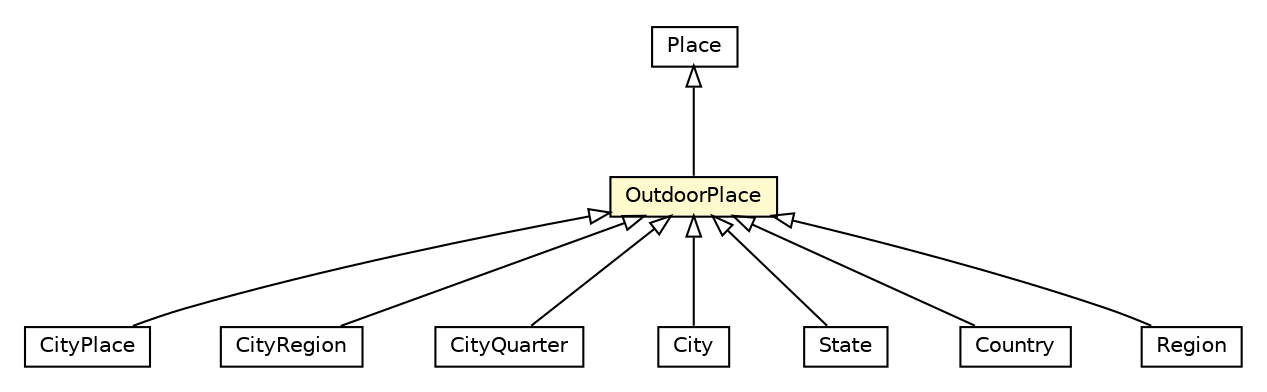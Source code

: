 #!/usr/local/bin/dot
#
# Class diagram 
# Generated by UMLGraph version R5_6-24-gf6e263 (http://www.umlgraph.org/)
#

digraph G {
	edge [fontname="Helvetica",fontsize=10,labelfontname="Helvetica",labelfontsize=10];
	node [fontname="Helvetica",fontsize=10,shape=plaintext];
	nodesep=0.25;
	ranksep=0.5;
	// org.universAAL.ontology.location.Place
	c260906 [label=<<table title="org.universAAL.ontology.location.Place" border="0" cellborder="1" cellspacing="0" cellpadding="2" port="p" href="../Place.html">
		<tr><td><table border="0" cellspacing="0" cellpadding="1">
<tr><td align="center" balign="center"> Place </td></tr>
		</table></td></tr>
		</table>>, URL="../Place.html", fontname="Helvetica", fontcolor="black", fontsize=10.0];
	// org.universAAL.ontology.location.outdoor.CityPlace
	c260922 [label=<<table title="org.universAAL.ontology.location.outdoor.CityPlace" border="0" cellborder="1" cellspacing="0" cellpadding="2" port="p" href="./CityPlace.html">
		<tr><td><table border="0" cellspacing="0" cellpadding="1">
<tr><td align="center" balign="center"> CityPlace </td></tr>
		</table></td></tr>
		</table>>, URL="./CityPlace.html", fontname="Helvetica", fontcolor="black", fontsize=10.0];
	// org.universAAL.ontology.location.outdoor.CityRegion
	c260923 [label=<<table title="org.universAAL.ontology.location.outdoor.CityRegion" border="0" cellborder="1" cellspacing="0" cellpadding="2" port="p" href="./CityRegion.html">
		<tr><td><table border="0" cellspacing="0" cellpadding="1">
<tr><td align="center" balign="center"> CityRegion </td></tr>
		</table></td></tr>
		</table>>, URL="./CityRegion.html", fontname="Helvetica", fontcolor="black", fontsize=10.0];
	// org.universAAL.ontology.location.outdoor.CityQuarter
	c260924 [label=<<table title="org.universAAL.ontology.location.outdoor.CityQuarter" border="0" cellborder="1" cellspacing="0" cellpadding="2" port="p" href="./CityQuarter.html">
		<tr><td><table border="0" cellspacing="0" cellpadding="1">
<tr><td align="center" balign="center"> CityQuarter </td></tr>
		</table></td></tr>
		</table>>, URL="./CityQuarter.html", fontname="Helvetica", fontcolor="black", fontsize=10.0];
	// org.universAAL.ontology.location.outdoor.City
	c260925 [label=<<table title="org.universAAL.ontology.location.outdoor.City" border="0" cellborder="1" cellspacing="0" cellpadding="2" port="p" href="./City.html">
		<tr><td><table border="0" cellspacing="0" cellpadding="1">
<tr><td align="center" balign="center"> City </td></tr>
		</table></td></tr>
		</table>>, URL="./City.html", fontname="Helvetica", fontcolor="black", fontsize=10.0];
	// org.universAAL.ontology.location.outdoor.State
	c260926 [label=<<table title="org.universAAL.ontology.location.outdoor.State" border="0" cellborder="1" cellspacing="0" cellpadding="2" port="p" href="./State.html">
		<tr><td><table border="0" cellspacing="0" cellpadding="1">
<tr><td align="center" balign="center"> State </td></tr>
		</table></td></tr>
		</table>>, URL="./State.html", fontname="Helvetica", fontcolor="black", fontsize=10.0];
	// org.universAAL.ontology.location.outdoor.Country
	c260927 [label=<<table title="org.universAAL.ontology.location.outdoor.Country" border="0" cellborder="1" cellspacing="0" cellpadding="2" port="p" href="./Country.html">
		<tr><td><table border="0" cellspacing="0" cellpadding="1">
<tr><td align="center" balign="center"> Country </td></tr>
		</table></td></tr>
		</table>>, URL="./Country.html", fontname="Helvetica", fontcolor="black", fontsize=10.0];
	// org.universAAL.ontology.location.outdoor.OutdoorPlace
	c260928 [label=<<table title="org.universAAL.ontology.location.outdoor.OutdoorPlace" border="0" cellborder="1" cellspacing="0" cellpadding="2" port="p" bgcolor="lemonChiffon" href="./OutdoorPlace.html">
		<tr><td><table border="0" cellspacing="0" cellpadding="1">
<tr><td align="center" balign="center"> OutdoorPlace </td></tr>
		</table></td></tr>
		</table>>, URL="./OutdoorPlace.html", fontname="Helvetica", fontcolor="black", fontsize=10.0];
	// org.universAAL.ontology.location.outdoor.Region
	c260929 [label=<<table title="org.universAAL.ontology.location.outdoor.Region" border="0" cellborder="1" cellspacing="0" cellpadding="2" port="p" href="./Region.html">
		<tr><td><table border="0" cellspacing="0" cellpadding="1">
<tr><td align="center" balign="center"> Region </td></tr>
		</table></td></tr>
		</table>>, URL="./Region.html", fontname="Helvetica", fontcolor="black", fontsize=10.0];
	//org.universAAL.ontology.location.outdoor.CityPlace extends org.universAAL.ontology.location.outdoor.OutdoorPlace
	c260928:p -> c260922:p [dir=back,arrowtail=empty];
	//org.universAAL.ontology.location.outdoor.CityRegion extends org.universAAL.ontology.location.outdoor.OutdoorPlace
	c260928:p -> c260923:p [dir=back,arrowtail=empty];
	//org.universAAL.ontology.location.outdoor.CityQuarter extends org.universAAL.ontology.location.outdoor.OutdoorPlace
	c260928:p -> c260924:p [dir=back,arrowtail=empty];
	//org.universAAL.ontology.location.outdoor.City extends org.universAAL.ontology.location.outdoor.OutdoorPlace
	c260928:p -> c260925:p [dir=back,arrowtail=empty];
	//org.universAAL.ontology.location.outdoor.State extends org.universAAL.ontology.location.outdoor.OutdoorPlace
	c260928:p -> c260926:p [dir=back,arrowtail=empty];
	//org.universAAL.ontology.location.outdoor.Country extends org.universAAL.ontology.location.outdoor.OutdoorPlace
	c260928:p -> c260927:p [dir=back,arrowtail=empty];
	//org.universAAL.ontology.location.outdoor.OutdoorPlace extends org.universAAL.ontology.location.Place
	c260906:p -> c260928:p [dir=back,arrowtail=empty];
	//org.universAAL.ontology.location.outdoor.Region extends org.universAAL.ontology.location.outdoor.OutdoorPlace
	c260928:p -> c260929:p [dir=back,arrowtail=empty];
}


